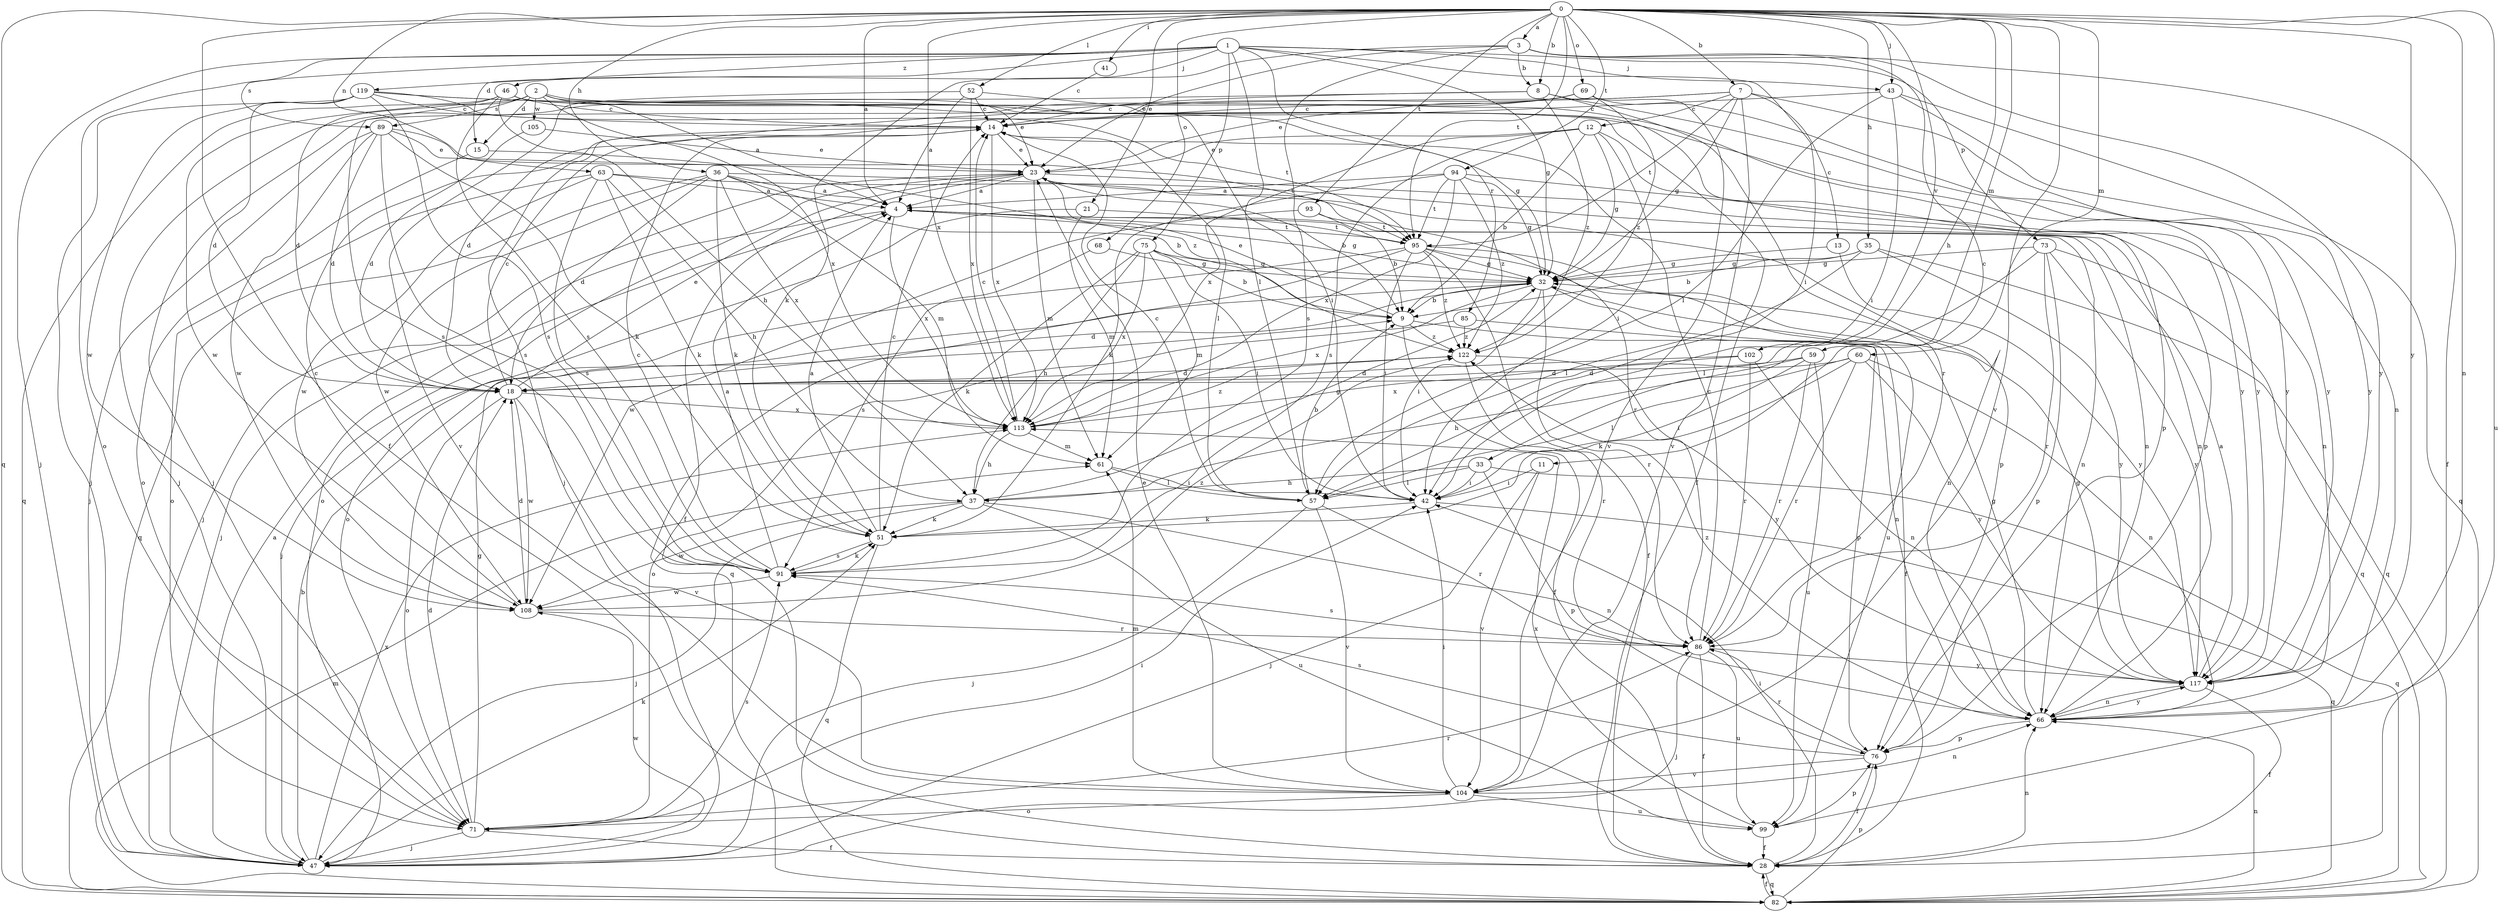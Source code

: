 strict digraph  {
0;
1;
2;
3;
4;
7;
8;
9;
11;
12;
13;
14;
15;
18;
21;
23;
28;
32;
33;
35;
36;
37;
41;
42;
43;
46;
47;
51;
52;
57;
59;
60;
61;
63;
66;
68;
69;
71;
73;
75;
76;
82;
85;
86;
89;
91;
93;
94;
95;
99;
102;
104;
105;
108;
113;
117;
119;
122;
0 -> 3  [label=a];
0 -> 4  [label=a];
0 -> 7  [label=b];
0 -> 8  [label=b];
0 -> 21  [label=e];
0 -> 28  [label=f];
0 -> 33  [label=h];
0 -> 35  [label=h];
0 -> 36  [label=h];
0 -> 41  [label=i];
0 -> 43  [label=j];
0 -> 52  [label=l];
0 -> 59  [label=m];
0 -> 60  [label=m];
0 -> 63  [label=n];
0 -> 66  [label=n];
0 -> 68  [label=o];
0 -> 69  [label=o];
0 -> 82  [label=q];
0 -> 93  [label=t];
0 -> 94  [label=t];
0 -> 95  [label=t];
0 -> 99  [label=u];
0 -> 102  [label=v];
0 -> 104  [label=v];
0 -> 113  [label=x];
0 -> 117  [label=y];
1 -> 15  [label=d];
1 -> 32  [label=g];
1 -> 42  [label=i];
1 -> 43  [label=j];
1 -> 46  [label=j];
1 -> 47  [label=j];
1 -> 57  [label=l];
1 -> 71  [label=o];
1 -> 73  [label=p];
1 -> 75  [label=p];
1 -> 85  [label=r];
1 -> 89  [label=s];
1 -> 119  [label=z];
2 -> 4  [label=a];
2 -> 15  [label=d];
2 -> 18  [label=d];
2 -> 23  [label=e];
2 -> 89  [label=s];
2 -> 91  [label=s];
2 -> 105  [label=w];
2 -> 113  [label=x];
2 -> 117  [label=y];
3 -> 8  [label=b];
3 -> 11  [label=c];
3 -> 23  [label=e];
3 -> 28  [label=f];
3 -> 51  [label=k];
3 -> 91  [label=s];
3 -> 117  [label=y];
4 -> 32  [label=g];
4 -> 47  [label=j];
4 -> 66  [label=n];
4 -> 95  [label=t];
4 -> 113  [label=x];
7 -> 12  [label=c];
7 -> 13  [label=c];
7 -> 18  [label=d];
7 -> 32  [label=g];
7 -> 47  [label=j];
7 -> 95  [label=t];
7 -> 104  [label=v];
7 -> 117  [label=y];
8 -> 14  [label=c];
8 -> 47  [label=j];
8 -> 86  [label=r];
8 -> 117  [label=y];
8 -> 122  [label=z];
9 -> 23  [label=e];
9 -> 28  [label=f];
9 -> 66  [label=n];
9 -> 122  [label=z];
11 -> 42  [label=i];
11 -> 47  [label=j];
11 -> 104  [label=v];
12 -> 9  [label=b];
12 -> 23  [label=e];
12 -> 32  [label=g];
12 -> 42  [label=i];
12 -> 76  [label=p];
12 -> 91  [label=s];
12 -> 113  [label=x];
13 -> 32  [label=g];
13 -> 117  [label=y];
14 -> 23  [label=e];
14 -> 57  [label=l];
14 -> 113  [label=x];
15 -> 71  [label=o];
15 -> 122  [label=z];
18 -> 14  [label=c];
18 -> 23  [label=e];
18 -> 71  [label=o];
18 -> 104  [label=v];
18 -> 108  [label=w];
18 -> 113  [label=x];
21 -> 61  [label=m];
21 -> 71  [label=o];
21 -> 95  [label=t];
23 -> 4  [label=a];
23 -> 9  [label=b];
23 -> 28  [label=f];
23 -> 47  [label=j];
23 -> 61  [label=m];
23 -> 66  [label=n];
23 -> 71  [label=o];
23 -> 76  [label=p];
28 -> 42  [label=i];
28 -> 66  [label=n];
28 -> 82  [label=q];
32 -> 9  [label=b];
32 -> 18  [label=d];
32 -> 28  [label=f];
32 -> 42  [label=i];
32 -> 86  [label=r];
32 -> 113  [label=x];
33 -> 37  [label=h];
33 -> 42  [label=i];
33 -> 57  [label=l];
33 -> 76  [label=p];
33 -> 82  [label=q];
35 -> 9  [label=b];
35 -> 32  [label=g];
35 -> 57  [label=l];
35 -> 82  [label=q];
35 -> 117  [label=y];
36 -> 4  [label=a];
36 -> 9  [label=b];
36 -> 18  [label=d];
36 -> 51  [label=k];
36 -> 61  [label=m];
36 -> 82  [label=q];
36 -> 86  [label=r];
36 -> 108  [label=w];
36 -> 113  [label=x];
37 -> 32  [label=g];
37 -> 47  [label=j];
37 -> 51  [label=k];
37 -> 66  [label=n];
37 -> 99  [label=u];
37 -> 108  [label=w];
41 -> 14  [label=c];
42 -> 51  [label=k];
42 -> 82  [label=q];
43 -> 14  [label=c];
43 -> 42  [label=i];
43 -> 57  [label=l];
43 -> 82  [label=q];
43 -> 117  [label=y];
46 -> 14  [label=c];
46 -> 28  [label=f];
46 -> 37  [label=h];
46 -> 76  [label=p];
46 -> 82  [label=q];
46 -> 91  [label=s];
46 -> 108  [label=w];
47 -> 4  [label=a];
47 -> 9  [label=b];
47 -> 51  [label=k];
47 -> 108  [label=w];
47 -> 113  [label=x];
51 -> 4  [label=a];
51 -> 14  [label=c];
51 -> 82  [label=q];
51 -> 91  [label=s];
52 -> 4  [label=a];
52 -> 14  [label=c];
52 -> 42  [label=i];
52 -> 104  [label=v];
52 -> 113  [label=x];
57 -> 9  [label=b];
57 -> 14  [label=c];
57 -> 47  [label=j];
57 -> 86  [label=r];
57 -> 104  [label=v];
59 -> 18  [label=d];
59 -> 37  [label=h];
59 -> 42  [label=i];
59 -> 86  [label=r];
59 -> 99  [label=u];
60 -> 18  [label=d];
60 -> 51  [label=k];
60 -> 57  [label=l];
60 -> 66  [label=n];
60 -> 86  [label=r];
60 -> 117  [label=y];
61 -> 42  [label=i];
61 -> 57  [label=l];
63 -> 4  [label=a];
63 -> 37  [label=h];
63 -> 51  [label=k];
63 -> 66  [label=n];
63 -> 71  [label=o];
63 -> 91  [label=s];
63 -> 108  [label=w];
66 -> 32  [label=g];
66 -> 76  [label=p];
66 -> 117  [label=y];
66 -> 122  [label=z];
68 -> 32  [label=g];
68 -> 91  [label=s];
69 -> 14  [label=c];
69 -> 23  [label=e];
69 -> 47  [label=j];
69 -> 66  [label=n];
69 -> 104  [label=v];
69 -> 122  [label=z];
71 -> 18  [label=d];
71 -> 28  [label=f];
71 -> 32  [label=g];
71 -> 42  [label=i];
71 -> 47  [label=j];
71 -> 86  [label=r];
71 -> 91  [label=s];
73 -> 32  [label=g];
73 -> 57  [label=l];
73 -> 76  [label=p];
73 -> 82  [label=q];
73 -> 86  [label=r];
73 -> 117  [label=y];
75 -> 9  [label=b];
75 -> 32  [label=g];
75 -> 37  [label=h];
75 -> 42  [label=i];
75 -> 51  [label=k];
75 -> 61  [label=m];
75 -> 113  [label=x];
76 -> 28  [label=f];
76 -> 86  [label=r];
76 -> 91  [label=s];
76 -> 104  [label=v];
82 -> 28  [label=f];
82 -> 61  [label=m];
82 -> 66  [label=n];
82 -> 76  [label=p];
85 -> 71  [label=o];
85 -> 76  [label=p];
85 -> 122  [label=z];
86 -> 14  [label=c];
86 -> 28  [label=f];
86 -> 47  [label=j];
86 -> 91  [label=s];
86 -> 99  [label=u];
86 -> 117  [label=y];
89 -> 18  [label=d];
89 -> 23  [label=e];
89 -> 47  [label=j];
89 -> 51  [label=k];
89 -> 91  [label=s];
89 -> 95  [label=t];
89 -> 108  [label=w];
91 -> 4  [label=a];
91 -> 14  [label=c];
91 -> 51  [label=k];
91 -> 108  [label=w];
93 -> 9  [label=b];
93 -> 95  [label=t];
93 -> 108  [label=w];
94 -> 4  [label=a];
94 -> 32  [label=g];
94 -> 51  [label=k];
94 -> 66  [label=n];
94 -> 95  [label=t];
94 -> 113  [label=x];
94 -> 122  [label=z];
95 -> 28  [label=f];
95 -> 32  [label=g];
95 -> 42  [label=i];
95 -> 47  [label=j];
95 -> 66  [label=n];
95 -> 82  [label=q];
95 -> 99  [label=u];
95 -> 122  [label=z];
99 -> 28  [label=f];
99 -> 76  [label=p];
99 -> 113  [label=x];
102 -> 18  [label=d];
102 -> 66  [label=n];
102 -> 86  [label=r];
102 -> 113  [label=x];
104 -> 23  [label=e];
104 -> 42  [label=i];
104 -> 61  [label=m];
104 -> 66  [label=n];
104 -> 71  [label=o];
104 -> 99  [label=u];
105 -> 18  [label=d];
105 -> 23  [label=e];
108 -> 14  [label=c];
108 -> 18  [label=d];
108 -> 86  [label=r];
108 -> 122  [label=z];
113 -> 14  [label=c];
113 -> 37  [label=h];
113 -> 61  [label=m];
113 -> 122  [label=z];
117 -> 4  [label=a];
117 -> 28  [label=f];
117 -> 32  [label=g];
117 -> 66  [label=n];
119 -> 14  [label=c];
119 -> 18  [label=d];
119 -> 32  [label=g];
119 -> 47  [label=j];
119 -> 91  [label=s];
119 -> 95  [label=t];
119 -> 108  [label=w];
119 -> 117  [label=y];
122 -> 18  [label=d];
122 -> 86  [label=r];
122 -> 117  [label=y];
}
